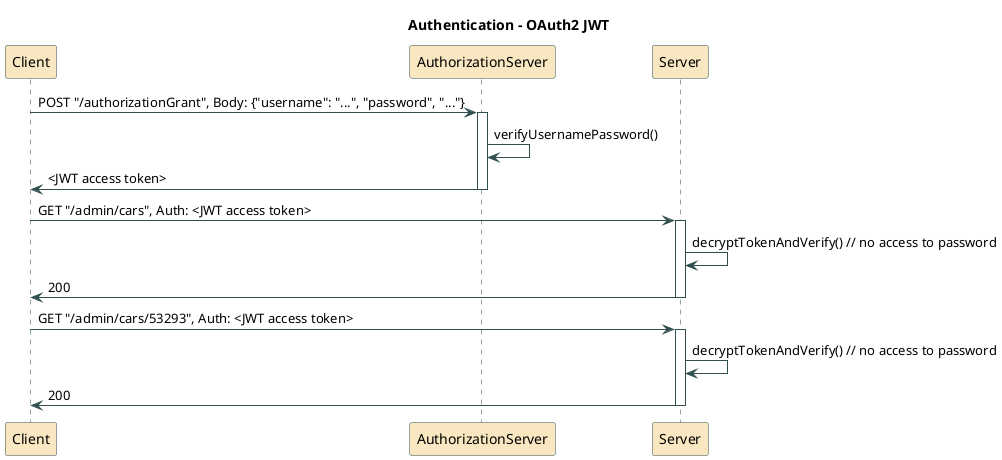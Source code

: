 @startuml

title
Authentication - OAuth2 JWT
end title

skinparam sequence {
	BackgroundColor STRATEGY
	ParticipantBackgroundColor STRATEGY
	ArrowColor DarkSlateGray
	BorderColor DarkSlateGray
	LifeLineBorderColor DarkSlateGray
	ParticipantBorderColor DarkSlateGray
}

Client -> AuthorizationServer: POST "/authorizationGrant", Body: {"username": "...", "password", "..."}
activate AuthorizationServer
AuthorizationServer -> AuthorizationServer: verifyUsernamePassword()
AuthorizationServer -> Client: <JWT access token>
deactivate AuthorizationServer

Client -> Server: GET "/admin/cars", Auth: <JWT access token>
activate Server
Server -> Server: decryptTokenAndVerify() // no access to password
Server -> Client: 200
deactivate Server

Client -> Server: GET "/admin/cars/53293", Auth: <JWT access token>
activate Server
Server -> Server: decryptTokenAndVerify() // no access to password
Server -> Client: 200
deactivate Server

@enduml